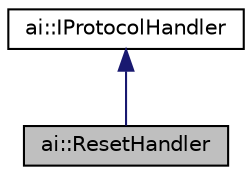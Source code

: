 digraph "ai::ResetHandler"
{
  edge [fontname="Helvetica",fontsize="10",labelfontname="Helvetica",labelfontsize="10"];
  node [fontname="Helvetica",fontsize="10",shape=record];
  Node1 [label="ai::ResetHandler",height=0.2,width=0.4,color="black", fillcolor="grey75", style="filled", fontcolor="black"];
  Node2 -> Node1 [dir="back",color="midnightblue",fontsize="10",style="solid",fontname="Helvetica"];
  Node2 [label="ai::IProtocolHandler",height=0.2,width=0.4,color="black", fillcolor="white", style="filled",URL="$classai_1_1IProtocolHandler.html",tooltip="Interface for the execution of assigned IProtocolMessage. "];
}
